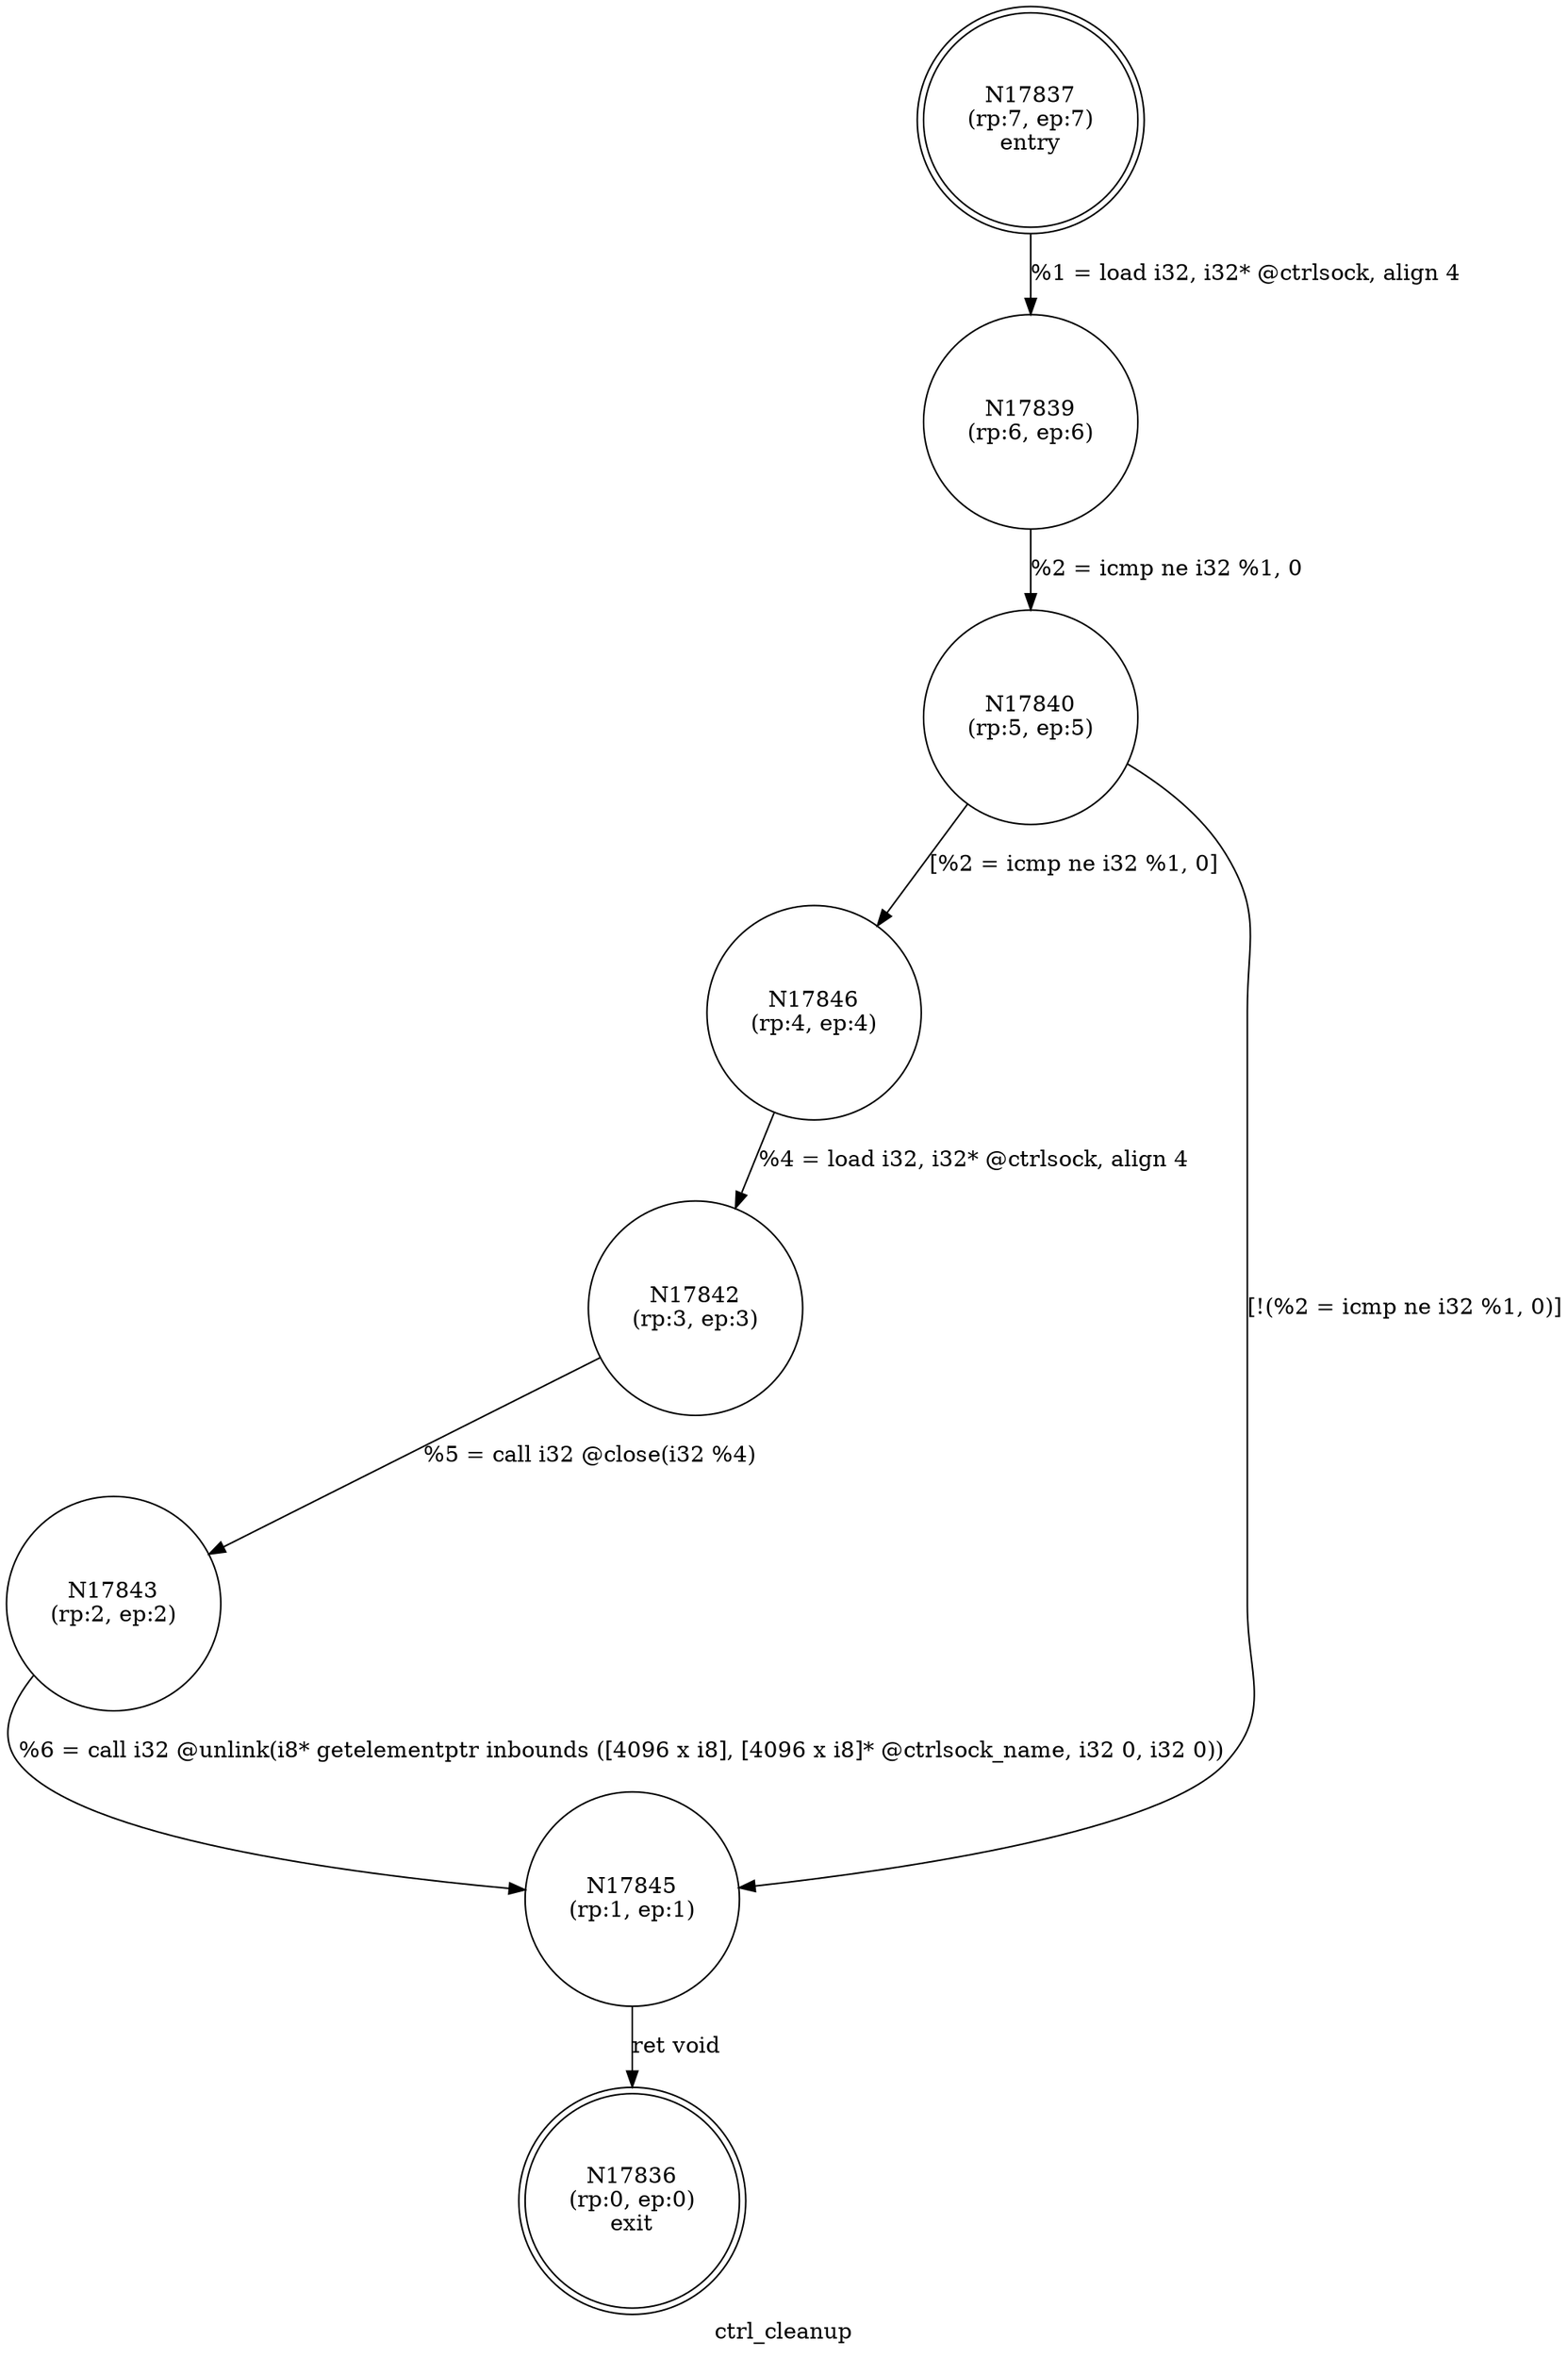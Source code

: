 digraph ctrl_cleanup {
label="ctrl_cleanup"
17836 [label="N17836\n(rp:0, ep:0)\nexit", shape="doublecircle"]
17837 [label="N17837\n(rp:7, ep:7)\nentry", shape="doublecircle"]
17837 -> 17839 [label="%1 = load i32, i32* @ctrlsock, align 4"]
17839 [label="N17839\n(rp:6, ep:6)", shape="circle"]
17839 -> 17840 [label="%2 = icmp ne i32 %1, 0"]
17840 [label="N17840\n(rp:5, ep:5)", shape="circle"]
17840 -> 17846 [label="[%2 = icmp ne i32 %1, 0]"]
17840 -> 17845 [label="[!(%2 = icmp ne i32 %1, 0)]"]
17842 [label="N17842\n(rp:3, ep:3)", shape="circle"]
17842 -> 17843 [label="%5 = call i32 @close(i32 %4)"]
17843 [label="N17843\n(rp:2, ep:2)", shape="circle"]
17843 -> 17845 [label="%6 = call i32 @unlink(i8* getelementptr inbounds ([4096 x i8], [4096 x i8]* @ctrlsock_name, i32 0, i32 0))"]
17845 [label="N17845\n(rp:1, ep:1)", shape="circle"]
17845 -> 17836 [label="ret void"]
17846 [label="N17846\n(rp:4, ep:4)", shape="circle"]
17846 -> 17842 [label="%4 = load i32, i32* @ctrlsock, align 4"]
}
